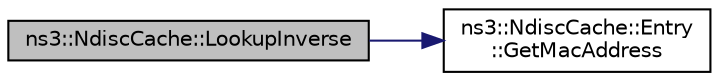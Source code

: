 digraph "ns3::NdiscCache::LookupInverse"
{
 // LATEX_PDF_SIZE
  edge [fontname="Helvetica",fontsize="10",labelfontname="Helvetica",labelfontsize="10"];
  node [fontname="Helvetica",fontsize="10",shape=record];
  rankdir="LR";
  Node1 [label="ns3::NdiscCache::LookupInverse",height=0.2,width=0.4,color="black", fillcolor="grey75", style="filled", fontcolor="black",tooltip="Lookup in the cache for a MAC address."];
  Node1 -> Node2 [color="midnightblue",fontsize="10",style="solid",fontname="Helvetica"];
  Node2 [label="ns3::NdiscCache::Entry\l::GetMacAddress",height=0.2,width=0.4,color="black", fillcolor="white", style="filled",URL="$classns3_1_1_ndisc_cache_1_1_entry.html#a703bbe924beea788efe1d8a2ba560069",tooltip="Get the MAC address of this entry."];
}
